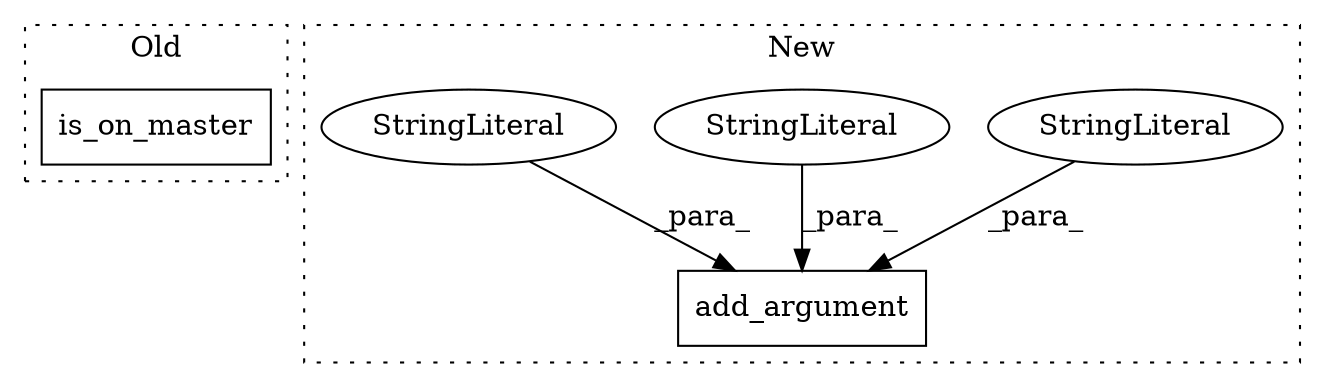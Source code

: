 digraph G {
subgraph cluster0 {
1 [label="is_on_master" a="32" s="6360" l="14" shape="box"];
label = "Old";
style="dotted";
}
subgraph cluster1 {
2 [label="add_argument" a="32" s="5796,5969" l="13,1" shape="box"];
3 [label="StringLiteral" a="45" s="5814" l="11" shape="ellipse"];
4 [label="StringLiteral" a="45" s="5809" l="4" shape="ellipse"];
5 [label="StringLiteral" a="45" s="5826" l="130" shape="ellipse"];
label = "New";
style="dotted";
}
3 -> 2 [label="_para_"];
4 -> 2 [label="_para_"];
5 -> 2 [label="_para_"];
}